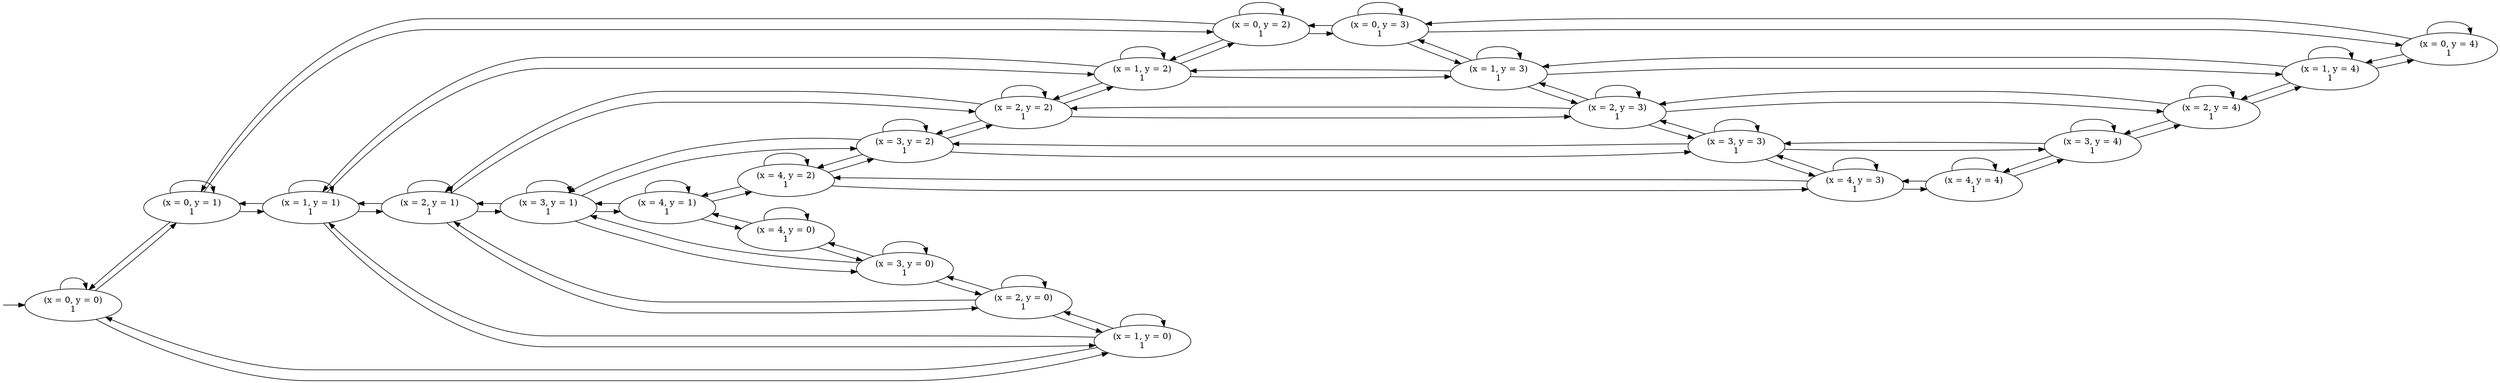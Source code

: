 digraph G {
  rankdir=LR
  I [label="", style=invis, width=0]
  I -> 0
  0 [label="(x = 0, y = 0)\n1"]
  0 -> 1 [label=""]
  0 -> 2 [label=""]
  0 -> 0 [label=""]
  1 [label="(x = 0, y = 1)\n1"]
  1 -> 3 [label=""]
  1 -> 4 [label=""]
  1 -> 0 [label=""]
  1 -> 1 [label=""]
  2 [label="(x = 1, y = 0)\n1"]
  2 -> 4 [label=""]
  2 -> 5 [label=""]
  2 -> 0 [label=""]
  2 -> 2 [label=""]
  3 [label="(x = 0, y = 2)\n1"]
  3 -> 6 [label=""]
  3 -> 7 [label=""]
  3 -> 1 [label=""]
  3 -> 3 [label=""]
  4 [label="(x = 1, y = 1)\n1"]
  4 -> 7 [label=""]
  4 -> 8 [label=""]
  4 -> 2 [label=""]
  4 -> 1 [label=""]
  4 -> 4 [label=""]
  5 [label="(x = 2, y = 0)\n1"]
  5 -> 8 [label=""]
  5 -> 9 [label=""]
  5 -> 2 [label=""]
  5 -> 5 [label=""]
  6 [label="(x = 0, y = 3)\n1"]
  6 -> 10 [label=""]
  6 -> 11 [label=""]
  6 -> 3 [label=""]
  6 -> 6 [label=""]
  7 [label="(x = 1, y = 2)\n1"]
  7 -> 11 [label=""]
  7 -> 12 [label=""]
  7 -> 4 [label=""]
  7 -> 3 [label=""]
  7 -> 7 [label=""]
  8 [label="(x = 2, y = 1)\n1"]
  8 -> 12 [label=""]
  8 -> 13 [label=""]
  8 -> 5 [label=""]
  8 -> 4 [label=""]
  8 -> 8 [label=""]
  9 [label="(x = 3, y = 0)\n1"]
  9 -> 13 [label=""]
  9 -> 14 [label=""]
  9 -> 5 [label=""]
  9 -> 9 [label=""]
  10 [label="(x = 0, y = 4)\n1"]
  10 -> 15 [label=""]
  10 -> 6 [label=""]
  10 -> 10 [label=""]
  11 [label="(x = 1, y = 3)\n1"]
  11 -> 15 [label=""]
  11 -> 16 [label=""]
  11 -> 7 [label=""]
  11 -> 6 [label=""]
  11 -> 11 [label=""]
  12 [label="(x = 2, y = 2)\n1"]
  12 -> 16 [label=""]
  12 -> 17 [label=""]
  12 -> 8 [label=""]
  12 -> 7 [label=""]
  12 -> 12 [label=""]
  13 [label="(x = 3, y = 1)\n1"]
  13 -> 17 [label=""]
  13 -> 18 [label=""]
  13 -> 9 [label=""]
  13 -> 8 [label=""]
  13 -> 13 [label=""]
  14 [label="(x = 4, y = 0)\n1"]
  14 -> 18 [label=""]
  14 -> 9 [label=""]
  14 -> 14 [label=""]
  15 [label="(x = 1, y = 4)\n1"]
  15 -> 19 [label=""]
  15 -> 11 [label=""]
  15 -> 10 [label=""]
  15 -> 15 [label=""]
  16 [label="(x = 2, y = 3)\n1"]
  16 -> 19 [label=""]
  16 -> 20 [label=""]
  16 -> 12 [label=""]
  16 -> 11 [label=""]
  16 -> 16 [label=""]
  17 [label="(x = 3, y = 2)\n1"]
  17 -> 20 [label=""]
  17 -> 21 [label=""]
  17 -> 13 [label=""]
  17 -> 12 [label=""]
  17 -> 17 [label=""]
  18 [label="(x = 4, y = 1)\n1"]
  18 -> 21 [label=""]
  18 -> 14 [label=""]
  18 -> 13 [label=""]
  18 -> 18 [label=""]
  19 [label="(x = 2, y = 4)\n1"]
  19 -> 22 [label=""]
  19 -> 16 [label=""]
  19 -> 15 [label=""]
  19 -> 19 [label=""]
  20 [label="(x = 3, y = 3)\n1"]
  20 -> 22 [label=""]
  20 -> 23 [label=""]
  20 -> 17 [label=""]
  20 -> 16 [label=""]
  20 -> 20 [label=""]
  21 [label="(x = 4, y = 2)\n1"]
  21 -> 23 [label=""]
  21 -> 18 [label=""]
  21 -> 17 [label=""]
  21 -> 21 [label=""]
  22 [label="(x = 3, y = 4)\n1"]
  22 -> 24 [label=""]
  22 -> 20 [label=""]
  22 -> 19 [label=""]
  22 -> 22 [label=""]
  23 [label="(x = 4, y = 3)\n1"]
  23 -> 24 [label=""]
  23 -> 21 [label=""]
  23 -> 20 [label=""]
  23 -> 23 [label=""]
  24 [label="(x = 4, y = 4)\n1"]
  24 -> 23 [label=""]
  24 -> 22 [label=""]
  24 -> 24 [label=""]
}
